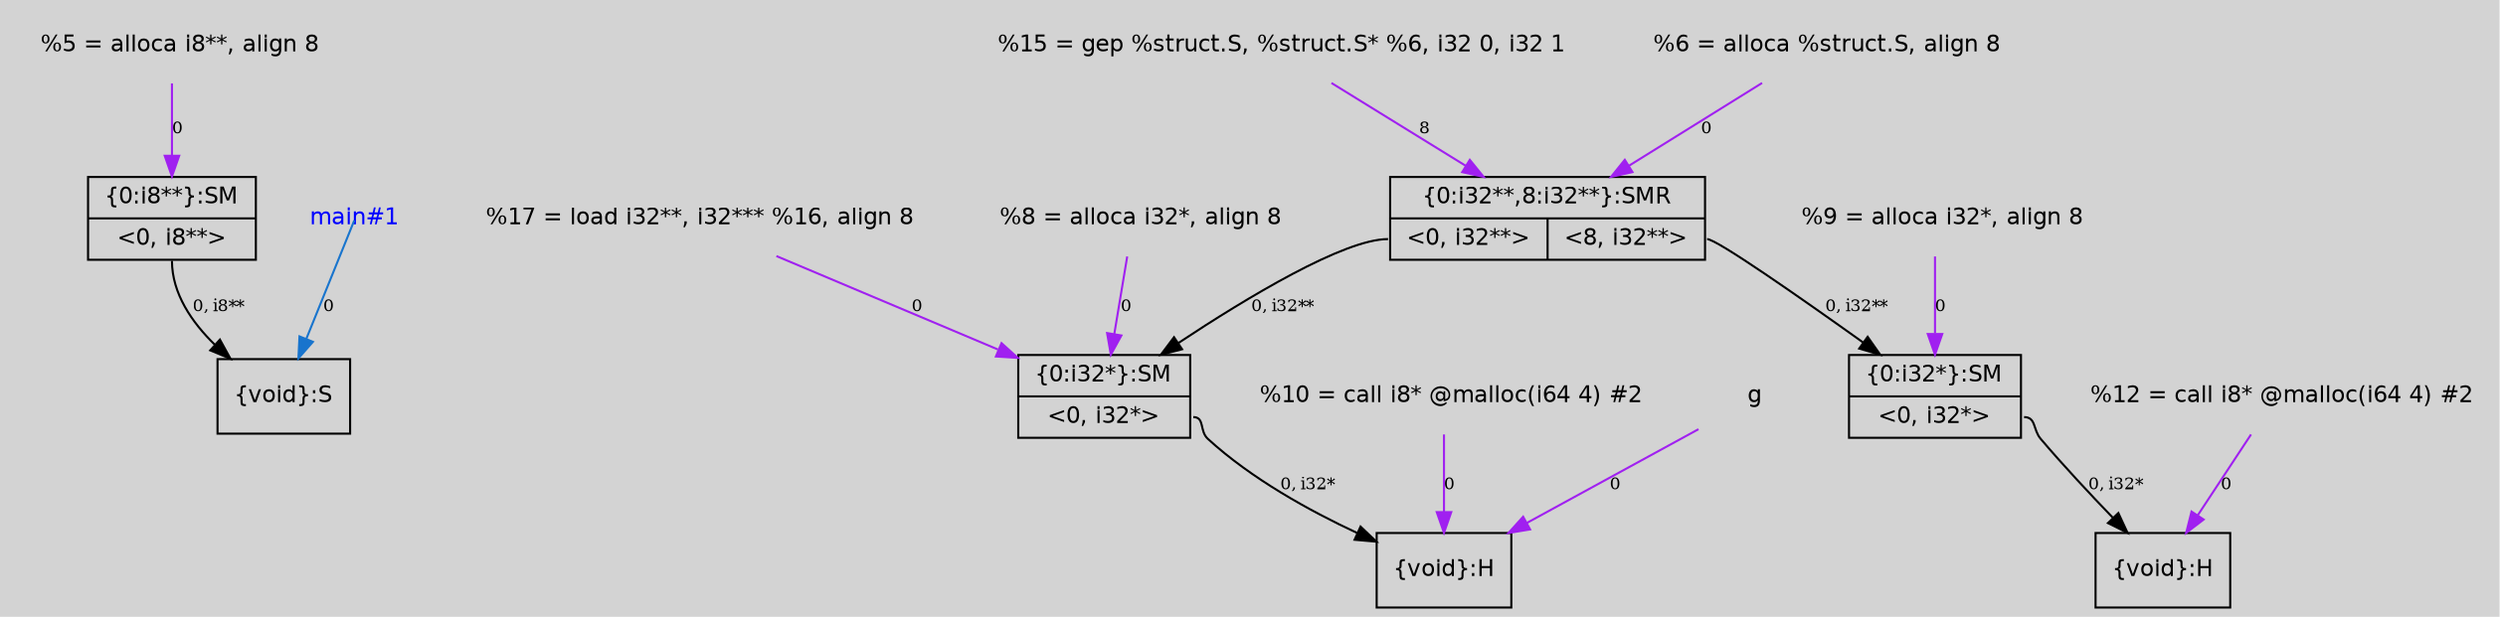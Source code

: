 digraph unnamed {
	graph [center=true, ratio=true, bgcolor=lightgray, fontname=Helvetica];
	node  [fontname=Helvetica, fontsize=11];

	Node0x7ff5d7506dd0 [shape=record,label="{\{void\}:S}"];
	Node0x7ff5d7507120 [shape=record,label="{\{0:i8**\}:SM|{<s0>\<0, i8**\>}}"];
	Node0x7ff5d7507260 [shape=record,label="{\{0:i32**,8:i32**\}:SMR|{<s0>\<0, i32**\>|<s1>\<8, i32**\>}}"];
	Node0x7ff5d7507410 [shape=record,label="{\{0:i32*\}:SM|{<s0>\<0, i32*\>}}"];
	Node0x7ff5d75074f0 [shape=record,label="{\{0:i32*\}:SM|{<s0>\<0, i32*\>}}"];
	Node0x7ff5d7507710 [shape=record,label="{\{void\}:H}"];
	Node0x7ff5d7507830 [shape=record,label="{\{void\}:H}"];
	Node0x7ff5d7504e68 [shape=plaintext, label ="  %5 = alloca i8**, align 8"];
	Node0x7ff5d7504e68 -> Node0x7ff5d7507120[arrowtail=tee,label="0",fontsize=8,color=purple];
	Node0x7ff5d7505bb8 [shape=plaintext, label ="  %15 = gep %struct.S, %struct.S* %6, i32 0, i32 1"];
	Node0x7ff5d7505bb8 -> Node0x7ff5d7507260[arrowtail=tee,label="8",fontsize=8,color=purple];
	Node0x7ff5d7505378 [shape=plaintext, label ="  %6 = alloca %struct.S, align 8"];
	Node0x7ff5d7505378 -> Node0x7ff5d7507260[arrowtail=tee,label="0",fontsize=8,color=purple];
	Node0x7ff5d7505c88 [shape=plaintext, label ="  %17 = load i32**, i32*** %16, align 8"];
	Node0x7ff5d7505c88 -> Node0x7ff5d7507410[arrowtail=tee,label="0",fontsize=8,color=purple];
	Node0x7ff5d7505438 [shape=plaintext, label ="  %8 = alloca i32*, align 8"];
	Node0x7ff5d7505438 -> Node0x7ff5d7507410[arrowtail=tee,label="0",fontsize=8,color=purple];
	Node0x7ff5d7505820 [shape=plaintext, label ="  %10 = call i8* @malloc(i64 4) #2"];
	Node0x7ff5d7505820 -> Node0x7ff5d7507710[arrowtail=tee,label="0",fontsize=8,color=purple];
	Node0x7ff5d7504108 [shape=plaintext, label ="g"];
	Node0x7ff5d7504108 -> Node0x7ff5d7507710[arrowtail=tee,label="0",fontsize=8,color=purple];
	Node0x7ff5d75051f8 [shape=plaintext, label ="  %9 = alloca i32*, align 8"];
	Node0x7ff5d75051f8 -> Node0x7ff5d75074f0[arrowtail=tee,label="0",fontsize=8,color=purple];
	Node0x7ff5d7505960 [shape=plaintext, label ="  %12 = call i8* @malloc(i64 4) #2"];
	Node0x7ff5d7505960 -> Node0x7ff5d7507830[arrowtail=tee,label="0",fontsize=8,color=purple];
	Node0x7ff5d7506218 [shape=plaintext,fontcolor=blue, label ="main#1"];
	Node0x7ff5d7506218 -> Node0x7ff5d7506dd0[tailclip=false,color=dodgerblue3,label="0",fontsize=8];
	Node0x7ff5d7507120:s0 -> Node0x7ff5d7506dd0[arrowtail=tee,label="0, i8**",fontsize=8];
	Node0x7ff5d7507260:s0 -> Node0x7ff5d7507410[arrowtail=tee,label="0, i32**",fontsize=8];
	Node0x7ff5d7507260:s1 -> Node0x7ff5d75074f0[arrowtail=tee,label="0, i32**",fontsize=8];
	Node0x7ff5d7507410:s0 -> Node0x7ff5d7507710[arrowtail=tee,label="0, i32*",fontsize=8];
	Node0x7ff5d75074f0:s0 -> Node0x7ff5d7507830[arrowtail=tee,label="0, i32*",fontsize=8];
}
